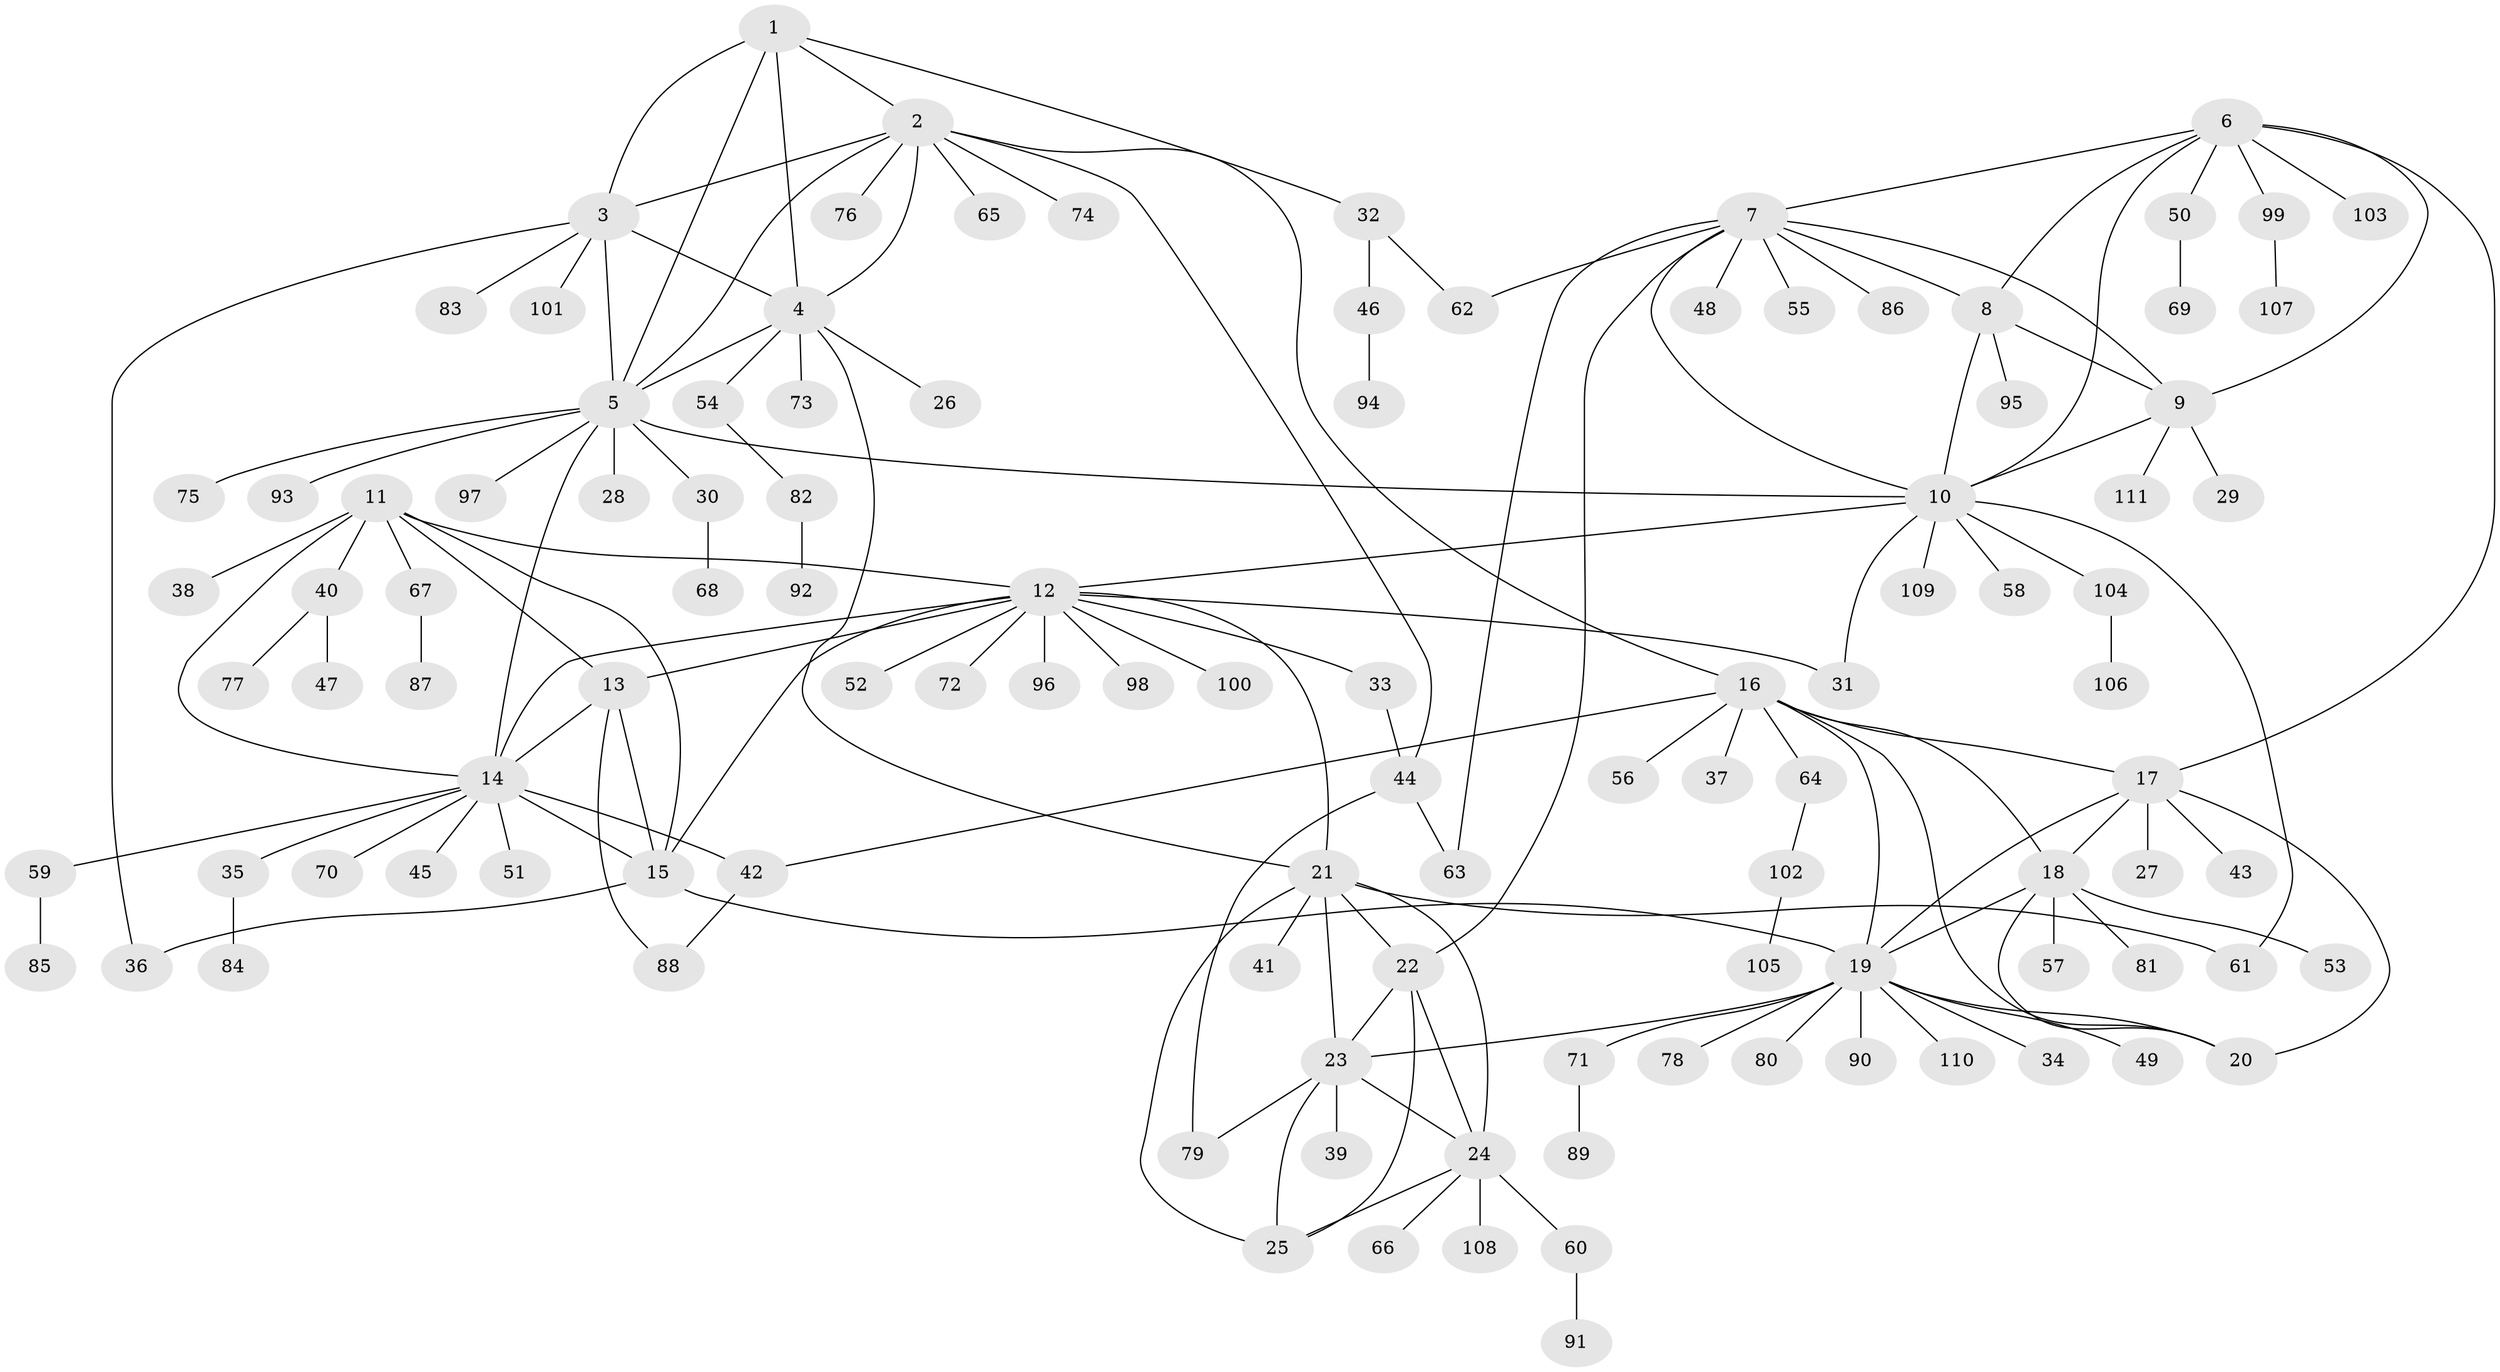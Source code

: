 // Generated by graph-tools (version 1.1) at 2025/37/03/09/25 02:37:41]
// undirected, 111 vertices, 155 edges
graph export_dot {
graph [start="1"]
  node [color=gray90,style=filled];
  1;
  2;
  3;
  4;
  5;
  6;
  7;
  8;
  9;
  10;
  11;
  12;
  13;
  14;
  15;
  16;
  17;
  18;
  19;
  20;
  21;
  22;
  23;
  24;
  25;
  26;
  27;
  28;
  29;
  30;
  31;
  32;
  33;
  34;
  35;
  36;
  37;
  38;
  39;
  40;
  41;
  42;
  43;
  44;
  45;
  46;
  47;
  48;
  49;
  50;
  51;
  52;
  53;
  54;
  55;
  56;
  57;
  58;
  59;
  60;
  61;
  62;
  63;
  64;
  65;
  66;
  67;
  68;
  69;
  70;
  71;
  72;
  73;
  74;
  75;
  76;
  77;
  78;
  79;
  80;
  81;
  82;
  83;
  84;
  85;
  86;
  87;
  88;
  89;
  90;
  91;
  92;
  93;
  94;
  95;
  96;
  97;
  98;
  99;
  100;
  101;
  102;
  103;
  104;
  105;
  106;
  107;
  108;
  109;
  110;
  111;
  1 -- 2;
  1 -- 3;
  1 -- 4;
  1 -- 5;
  1 -- 32;
  2 -- 3;
  2 -- 4;
  2 -- 5;
  2 -- 16;
  2 -- 44;
  2 -- 65;
  2 -- 74;
  2 -- 76;
  3 -- 4;
  3 -- 5;
  3 -- 36;
  3 -- 83;
  3 -- 101;
  4 -- 5;
  4 -- 21;
  4 -- 26;
  4 -- 54;
  4 -- 73;
  5 -- 10;
  5 -- 14;
  5 -- 28;
  5 -- 30;
  5 -- 75;
  5 -- 93;
  5 -- 97;
  6 -- 7;
  6 -- 8;
  6 -- 9;
  6 -- 10;
  6 -- 17;
  6 -- 50;
  6 -- 99;
  6 -- 103;
  7 -- 8;
  7 -- 9;
  7 -- 10;
  7 -- 22;
  7 -- 48;
  7 -- 55;
  7 -- 62;
  7 -- 63;
  7 -- 86;
  8 -- 9;
  8 -- 10;
  8 -- 95;
  9 -- 10;
  9 -- 29;
  9 -- 111;
  10 -- 12;
  10 -- 31;
  10 -- 58;
  10 -- 61;
  10 -- 104;
  10 -- 109;
  11 -- 12;
  11 -- 13;
  11 -- 14;
  11 -- 15;
  11 -- 38;
  11 -- 40;
  11 -- 67;
  12 -- 13;
  12 -- 14;
  12 -- 15;
  12 -- 21;
  12 -- 31;
  12 -- 33;
  12 -- 52;
  12 -- 72;
  12 -- 96;
  12 -- 98;
  12 -- 100;
  13 -- 14;
  13 -- 15;
  13 -- 88;
  14 -- 15;
  14 -- 35;
  14 -- 42;
  14 -- 45;
  14 -- 51;
  14 -- 59;
  14 -- 70;
  15 -- 19;
  15 -- 36;
  16 -- 17;
  16 -- 18;
  16 -- 19;
  16 -- 20;
  16 -- 37;
  16 -- 42;
  16 -- 56;
  16 -- 64;
  17 -- 18;
  17 -- 19;
  17 -- 20;
  17 -- 27;
  17 -- 43;
  18 -- 19;
  18 -- 20;
  18 -- 53;
  18 -- 57;
  18 -- 81;
  19 -- 20;
  19 -- 23;
  19 -- 34;
  19 -- 49;
  19 -- 71;
  19 -- 78;
  19 -- 80;
  19 -- 90;
  19 -- 110;
  21 -- 22;
  21 -- 23;
  21 -- 24;
  21 -- 25;
  21 -- 41;
  21 -- 61;
  22 -- 23;
  22 -- 24;
  22 -- 25;
  23 -- 24;
  23 -- 25;
  23 -- 39;
  23 -- 79;
  24 -- 25;
  24 -- 60;
  24 -- 66;
  24 -- 108;
  30 -- 68;
  32 -- 46;
  32 -- 62;
  33 -- 44;
  35 -- 84;
  40 -- 47;
  40 -- 77;
  42 -- 88;
  44 -- 63;
  44 -- 79;
  46 -- 94;
  50 -- 69;
  54 -- 82;
  59 -- 85;
  60 -- 91;
  64 -- 102;
  67 -- 87;
  71 -- 89;
  82 -- 92;
  99 -- 107;
  102 -- 105;
  104 -- 106;
}
